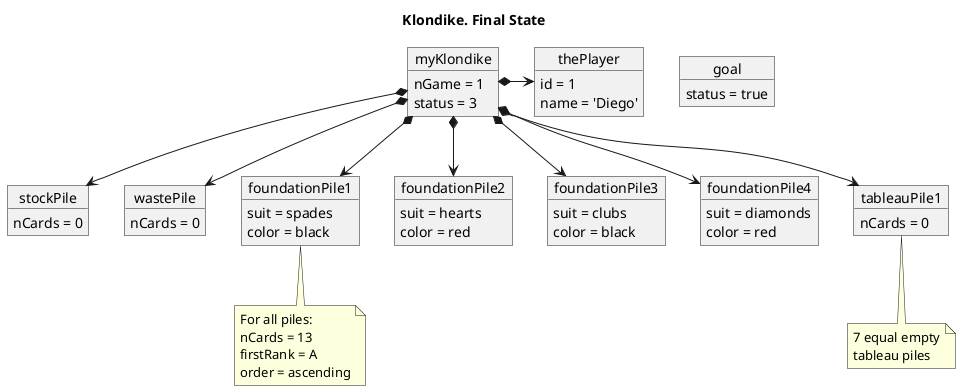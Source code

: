 @startuml klondike--final-state

title Klondike. Final State

object myKlondike {
    nGame = 1
    status = 3
}

object goal {
    status = true
}

object thePlayer {
    id = 1
    name = 'Diego'
}
object stockPile

object stockPile {
    nCards = 0
}
object wastePile {
    nCards = 0
}

object foundationPile1 {
    suit = spades
    color = black
}

note bottom of foundationPile1
    For all piles:
    nCards = 13
    firstRank = A
    order = ascending
end note

object foundationPile2 {
    suit = hearts
    color = red
}
object foundationPile3 {
    suit = clubs
    color = black
}
object foundationPile4 {
    suit = diamonds
    color = red
}

object tableauPile1 {
    nCards = 0
}
note bottom of tableauPile1
    7 equal empty
    tableau piles
end note



myKlondike *-> thePlayer
myKlondike *--> tableauPile1
myKlondike *--> stockPile
myKlondike *--> wastePile

myKlondike *--> foundationPile1
myKlondike *--> foundationPile2
myKlondike *--> foundationPile3
myKlondike *--> foundationPile4



@enduml